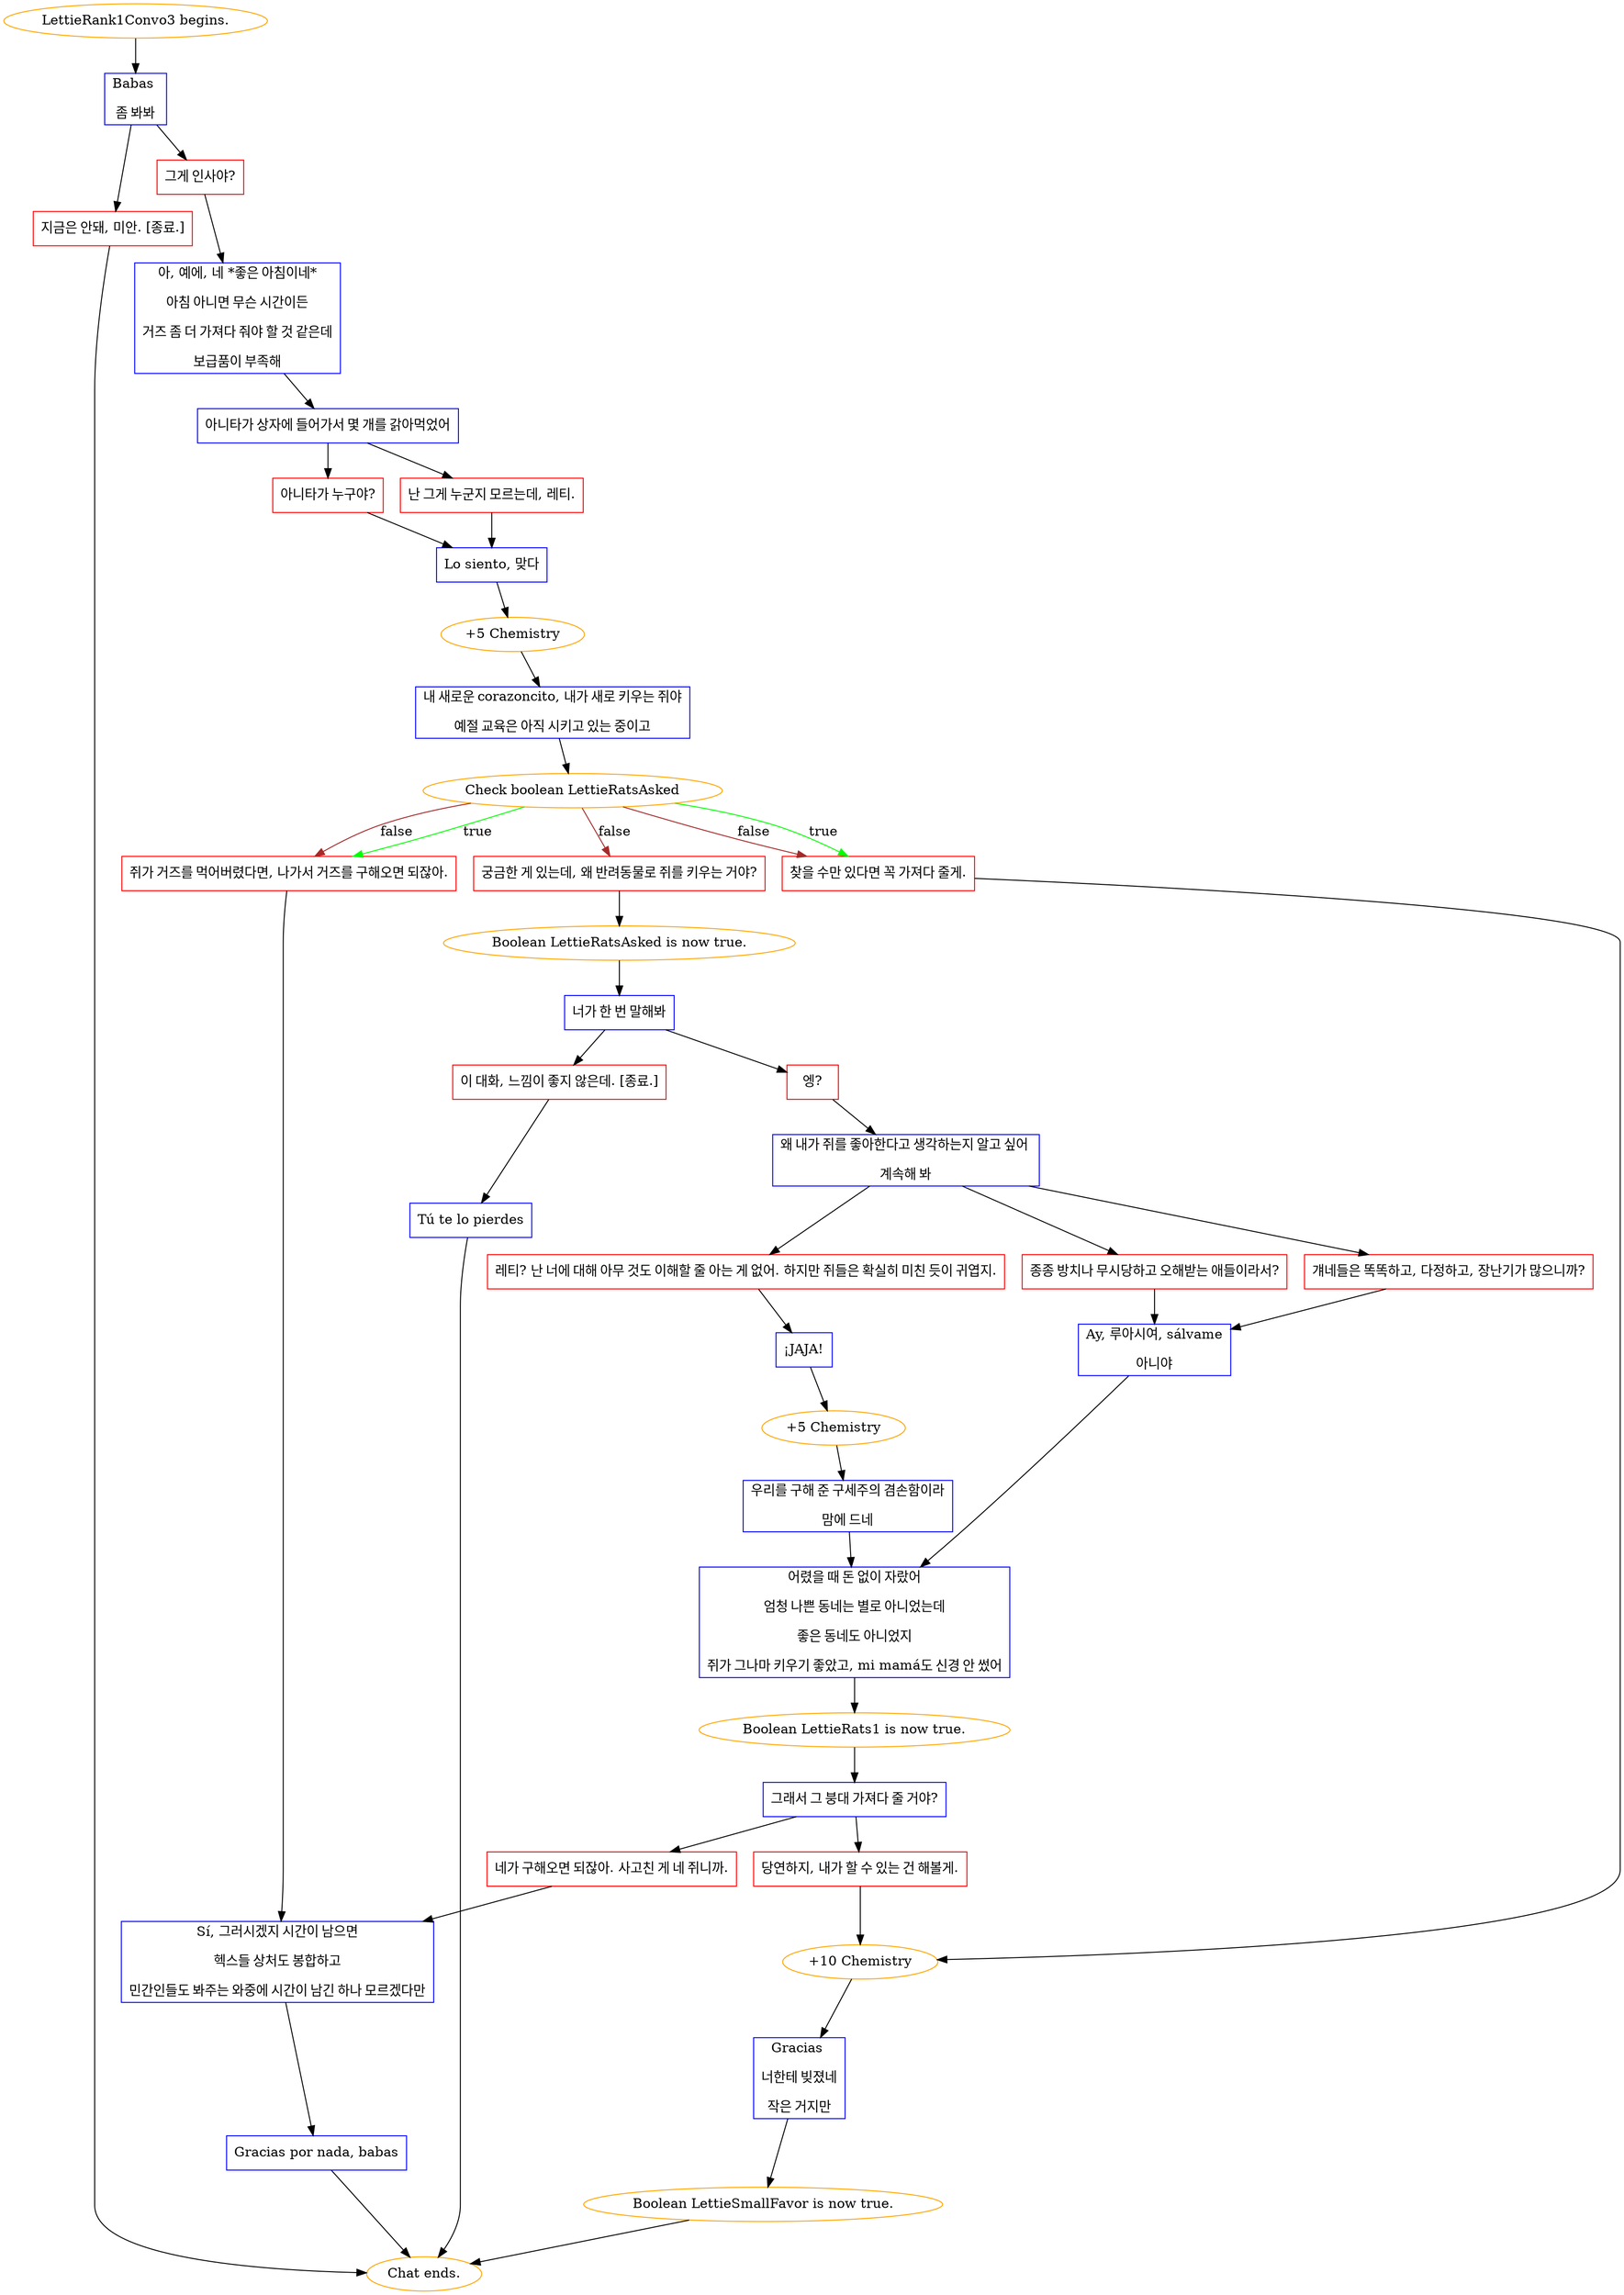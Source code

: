 digraph {
	"LettieRank1Convo3 begins." [color=orange];
		"LettieRank1Convo3 begins." -> j2473502761;
	j2473502761 [label="Babas 
좀 봐봐",shape=box,color=blue];
		j2473502761 -> j227421594;
		j2473502761 -> j1547442764;
	j227421594 [label="그게 인사야?",shape=box,color=red];
		j227421594 -> j2970835950;
	j1547442764 [label="지금은 안돼, 미안. [종료.]",shape=box,color=red];
		j1547442764 -> "Chat ends.";
	j2970835950 [label="아, 예에, 네 *좋은 아침이네*
아침 아니면 무슨 시간이든
거즈 좀 더 가져다 줘야 할 것 같은데
보급품이 부족해",shape=box,color=blue];
		j2970835950 -> j2570048380;
	"Chat ends." [color=orange];
	j2570048380 [label="아니타가 상자에 들어가서 몇 개를 갉아먹었어",shape=box,color=blue];
		j2570048380 -> j1487167017;
		j2570048380 -> j2854904621;
	j1487167017 [label="아니타가 누구야?",shape=box,color=red];
		j1487167017 -> j1624021931;
	j2854904621 [label="난 그게 누군지 모르는데, 레티.",shape=box,color=red];
		j2854904621 -> j1624021931;
	j1624021931 [label="Lo siento, 맞다",shape=box,color=blue];
		j1624021931 -> j70721803;
	j70721803 [label="+5 Chemistry",color=orange];
		j70721803 -> j3323863574;
	j3323863574 [label="내 새로운 corazoncito, 내가 새로 키우는 쥐야
예절 교육은 아직 시키고 있는 중이고",shape=box,color=blue];
		j3323863574 -> j2299607748;
	j2299607748 [label="Check boolean LettieRatsAsked",color=orange];
		j2299607748 -> j941544390 [label=true,color=green];
		j2299607748 -> j3724855903 [label=true,color=green];
		j2299607748 -> j2625141943 [label=false,color=brown];
		j2299607748 -> j941544390 [label=false,color=brown];
		j2299607748 -> j3724855903 [label=false,color=brown];
	j941544390 [label="찾을 수만 있다면 꼭 가져다 줄게.",shape=box,color=red];
		j941544390 -> j558683212;
	j3724855903 [label="쥐가 거즈를 먹어버렸다면, 나가서 거즈를 구해오면 되잖아.",shape=box,color=red];
		j3724855903 -> j1605236712;
	j2625141943 [label="궁금한 게 있는데, 왜 반려동물로 쥐를 키우는 거야?",shape=box,color=red];
		j2625141943 -> j3793973392;
	j558683212 [label="+10 Chemistry",color=orange];
		j558683212 -> j3560927852;
	j1605236712 [label="Sí, 그러시겠지 시간이 남으면
헥스들 상처도 봉합하고
민간인들도 봐주는 와중에 시간이 남긴 하나 모르겠다만",shape=box,color=blue];
		j1605236712 -> j3551064085;
	j3793973392 [label="Boolean LettieRatsAsked is now true.",color=orange];
		j3793973392 -> j3786666302;
	j3560927852 [label="Gracias 
너한테 빚졌네
작은 거지만",shape=box,color=blue];
		j3560927852 -> j2570747018;
	j3551064085 [label="Gracias por nada, babas",shape=box,color=blue];
		j3551064085 -> "Chat ends.";
	j3786666302 [label="너가 한 번 말해봐",shape=box,color=blue];
		j3786666302 -> j2908169708;
		j3786666302 -> j3501310367;
	j2570747018 [label="Boolean LettieSmallFavor is now true.",color=orange];
		j2570747018 -> "Chat ends.";
	j2908169708 [label="엥?",shape=box,color=red];
		j2908169708 -> j71679428;
	j3501310367 [label="이 대화, 느낌이 좋지 않은데. [종료.]",shape=box,color=red];
		j3501310367 -> j2365690676;
	j71679428 [label="왜 내가 쥐를 좋아한다고 생각하는지 알고 싶어 
계속해 봐",shape=box,color=blue];
		j71679428 -> j320115808;
		j71679428 -> j1290219045;
		j71679428 -> j1232060524;
	j2365690676 [label="Tú te lo pierdes",shape=box,color=blue];
		j2365690676 -> "Chat ends.";
	j320115808 [label="걔네들은 똑똑하고, 다정하고, 장난기가 많으니까?",shape=box,color=red];
		j320115808 -> j3062005033;
	j1290219045 [label="종종 방치나 무시당하고 오해받는 애들이라서?",shape=box,color=red];
		j1290219045 -> j3062005033;
	j1232060524 [label="레티? 난 너에 대해 아무 것도 이해할 줄 아는 게 없어. 하지만 쥐들은 확실히 미친 듯이 귀엽지.",shape=box,color=red];
		j1232060524 -> j297541357;
	j3062005033 [label="Ay, 루아시여, sálvame
아니야",shape=box,color=blue];
		j3062005033 -> j1614022396;
	j297541357 [label="¡JAJA!",shape=box,color=blue];
		j297541357 -> j3270677151;
	j1614022396 [label="어렸을 때 돈 없이 자랐어
엄청 나쁜 동네는 별로 아니었는데
좋은 동네도 아니었지
쥐가 그나마 키우기 좋았고, mi mamá도 신경 안 썼어",shape=box,color=blue];
		j1614022396 -> j3825439851;
	j3270677151 [label="+5 Chemistry",color=orange];
		j3270677151 -> j1871967220;
	j3825439851 [label="Boolean LettieRats1 is now true.",color=orange];
		j3825439851 -> j3321449570;
	j1871967220 [label="우리를 구해 준 구세주의 겸손함이라
맘에 드네",shape=box,color=blue];
		j1871967220 -> j1614022396;
	j3321449570 [label="그래서 그 붕대 가져다 줄 거야?",shape=box,color=blue];
		j3321449570 -> j4231973887;
		j3321449570 -> j669347357;
	j4231973887 [label="당연하지, 내가 할 수 있는 건 해볼게.",shape=box,color=red];
		j4231973887 -> j558683212;
	j669347357 [label="네가 구해오면 되잖아. 사고친 게 네 쥐니까.",shape=box,color=red];
		j669347357 -> j1605236712;
}